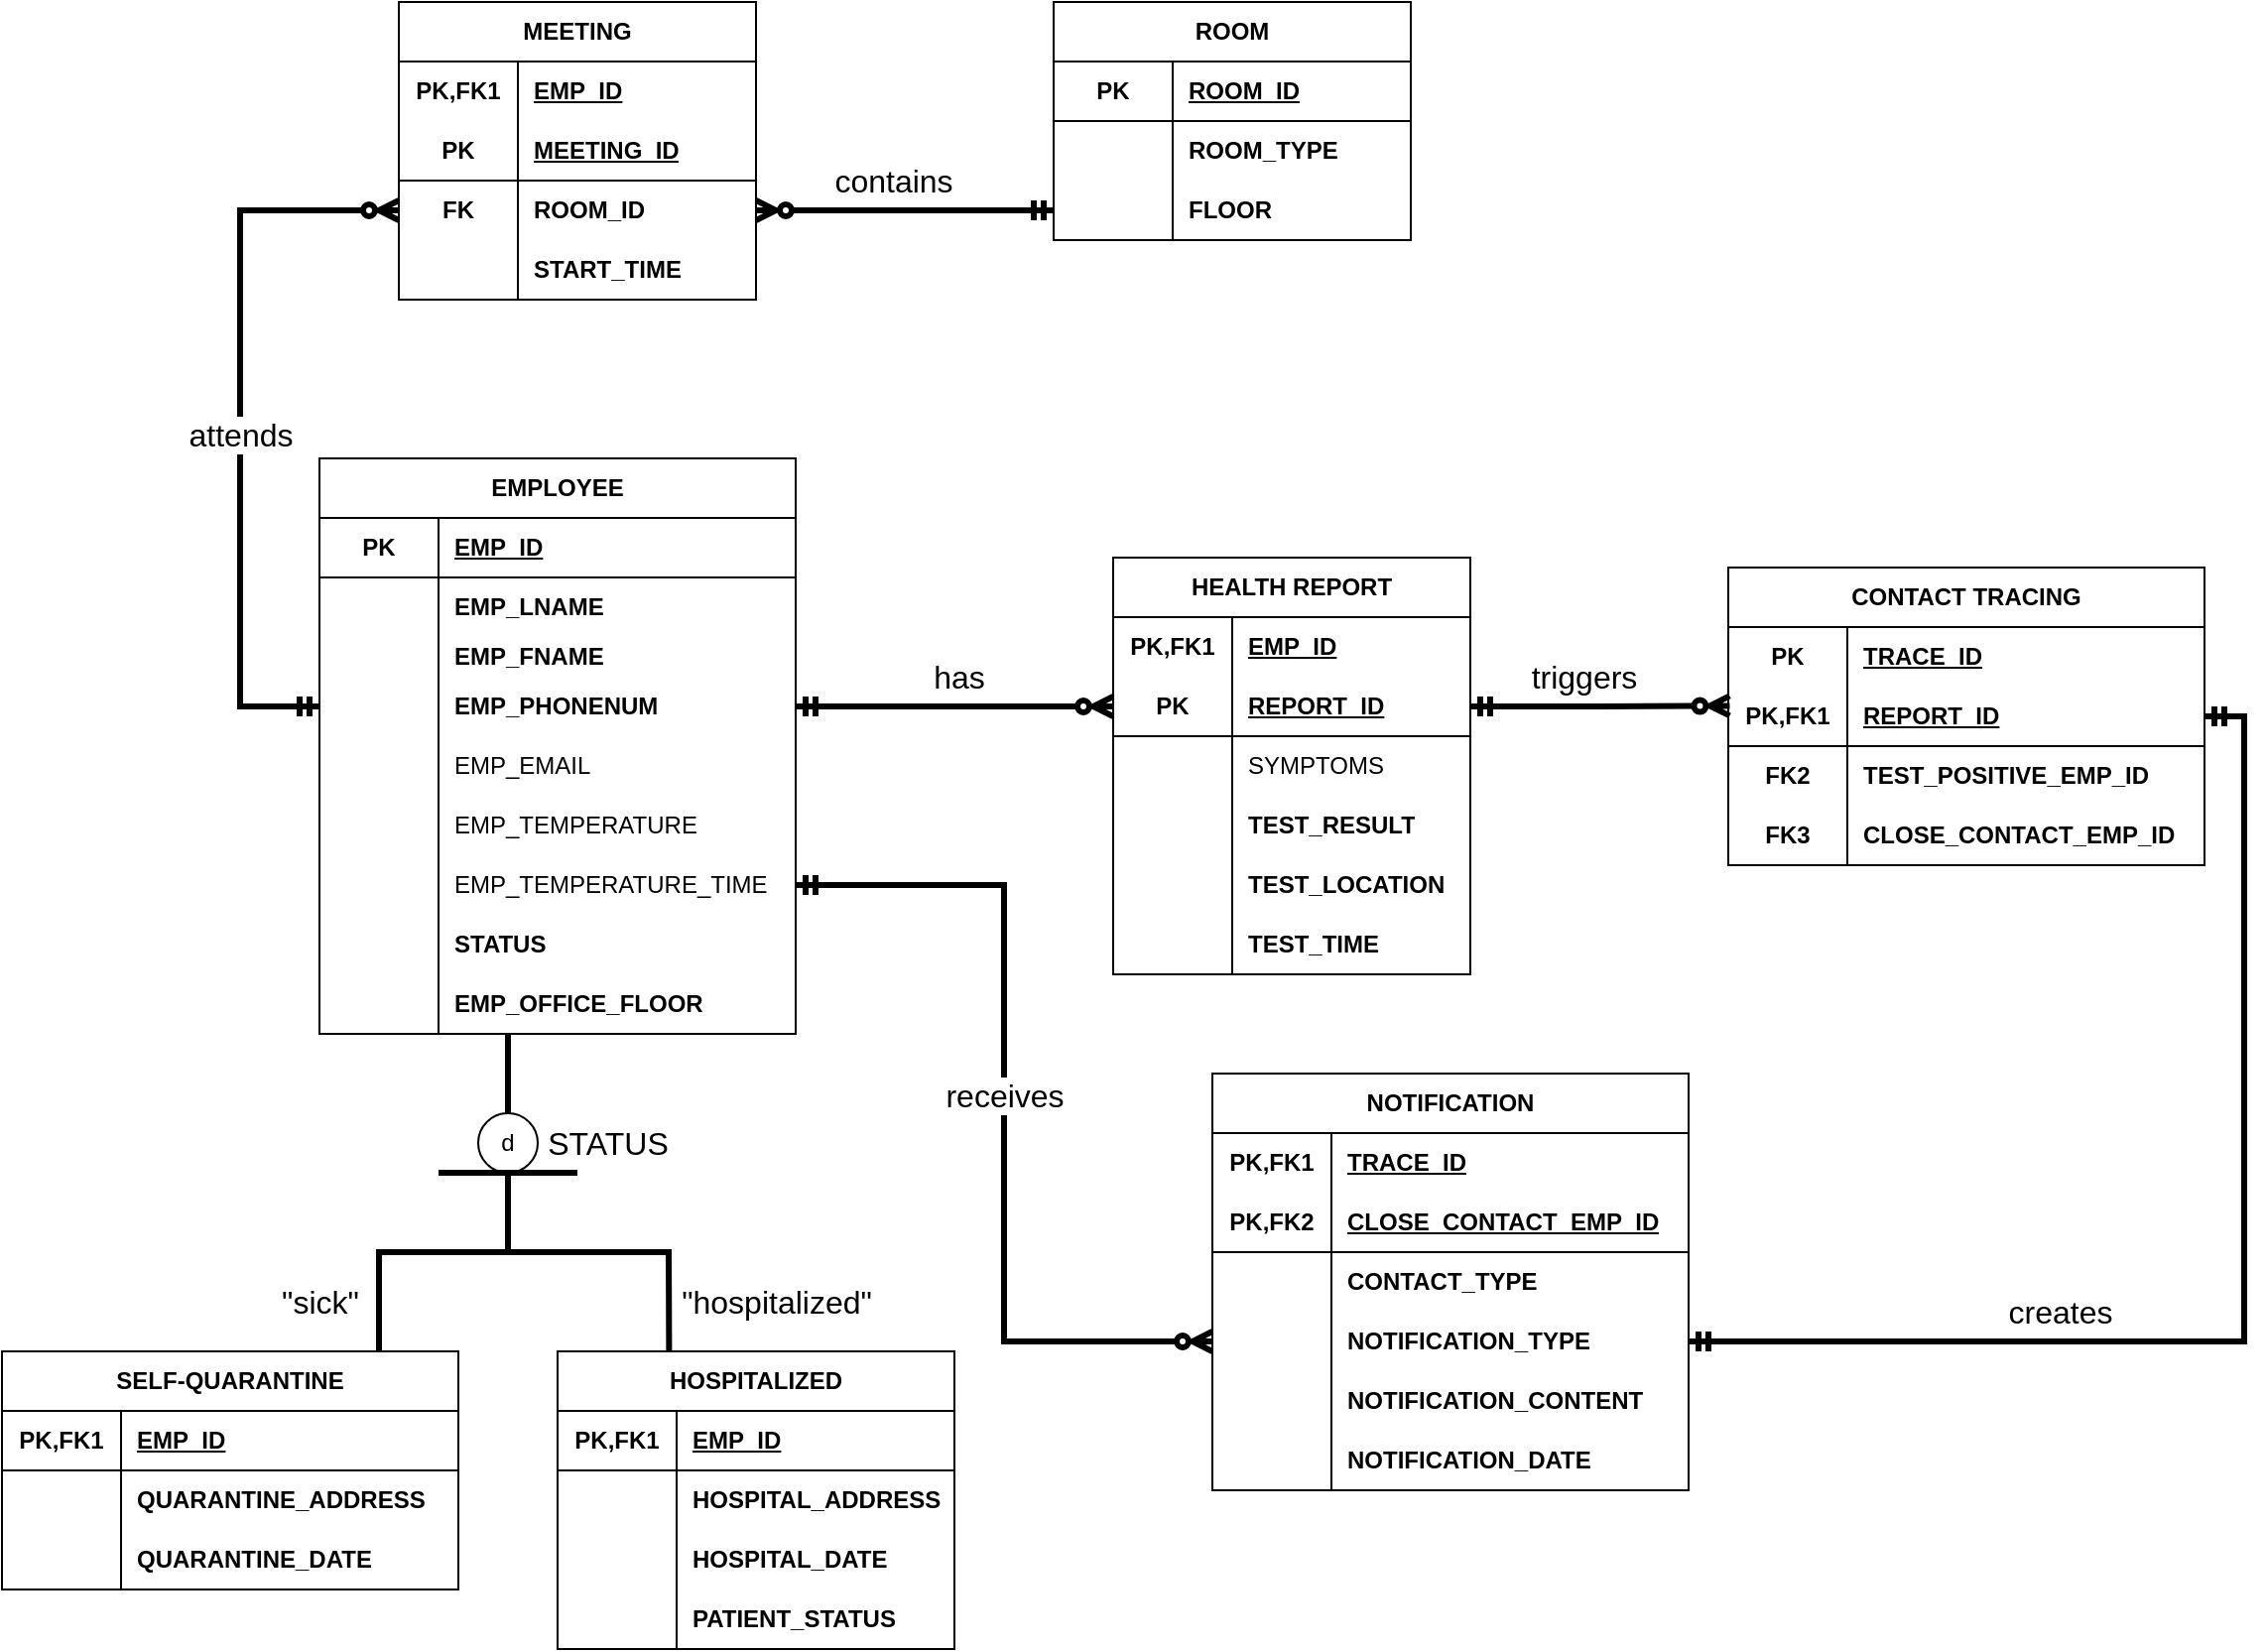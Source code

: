 <mxfile version="21.7.5" type="github">
  <diagram id="R2lEEEUBdFMjLlhIrx00" name="Page-1">
    <mxGraphModel dx="3100" dy="1875" grid="1" gridSize="10" guides="1" tooltips="1" connect="1" arrows="0" fold="1" page="1" pageScale="1" pageWidth="850" pageHeight="1100" math="0" shadow="0" extFonts="Permanent Marker^https://fonts.googleapis.com/css?family=Permanent+Marker">
      <root>
        <mxCell id="0" />
        <mxCell id="1" parent="0" />
        <mxCell id="162fJSrVhbBmxbo9uIu9-1" value="EMPLOYEE" style="shape=table;startSize=30;container=1;collapsible=1;childLayout=tableLayout;fixedRows=1;rowLines=0;fontStyle=1;align=center;resizeLast=1;html=1;whiteSpace=wrap;" parent="1" vertex="1">
          <mxGeometry x="-810" y="180" width="240" height="290" as="geometry" />
        </mxCell>
        <mxCell id="162fJSrVhbBmxbo9uIu9-5" value="" style="shape=tableRow;horizontal=0;startSize=0;swimlaneHead=0;swimlaneBody=0;fillColor=none;collapsible=0;dropTarget=0;points=[[0,0.5],[1,0.5]];portConstraint=eastwest;top=0;left=0;right=0;bottom=1;html=1;" parent="162fJSrVhbBmxbo9uIu9-1" vertex="1">
          <mxGeometry y="30" width="240" height="30" as="geometry" />
        </mxCell>
        <mxCell id="162fJSrVhbBmxbo9uIu9-6" value="PK" style="shape=partialRectangle;connectable=0;fillColor=none;top=0;left=0;bottom=0;right=0;fontStyle=1;overflow=hidden;html=1;whiteSpace=wrap;" parent="162fJSrVhbBmxbo9uIu9-5" vertex="1">
          <mxGeometry width="60" height="30" as="geometry">
            <mxRectangle width="60" height="30" as="alternateBounds" />
          </mxGeometry>
        </mxCell>
        <mxCell id="162fJSrVhbBmxbo9uIu9-7" value="EMP_ID" style="shape=partialRectangle;connectable=0;fillColor=none;top=0;left=0;bottom=0;right=0;align=left;spacingLeft=6;fontStyle=5;overflow=hidden;html=1;whiteSpace=wrap;" parent="162fJSrVhbBmxbo9uIu9-5" vertex="1">
          <mxGeometry x="60" width="180" height="30" as="geometry">
            <mxRectangle width="180" height="30" as="alternateBounds" />
          </mxGeometry>
        </mxCell>
        <mxCell id="162fJSrVhbBmxbo9uIu9-8" value="" style="shape=tableRow;horizontal=0;startSize=0;swimlaneHead=0;swimlaneBody=0;fillColor=none;collapsible=0;dropTarget=0;points=[[0,0.5],[1,0.5]];portConstraint=eastwest;top=0;left=0;right=0;bottom=0;html=1;" parent="162fJSrVhbBmxbo9uIu9-1" vertex="1">
          <mxGeometry y="60" width="240" height="30" as="geometry" />
        </mxCell>
        <mxCell id="162fJSrVhbBmxbo9uIu9-9" value="" style="shape=partialRectangle;connectable=0;fillColor=none;top=0;left=0;bottom=0;right=0;editable=1;overflow=hidden;html=1;whiteSpace=wrap;" parent="162fJSrVhbBmxbo9uIu9-8" vertex="1">
          <mxGeometry width="60" height="30" as="geometry">
            <mxRectangle width="60" height="30" as="alternateBounds" />
          </mxGeometry>
        </mxCell>
        <mxCell id="162fJSrVhbBmxbo9uIu9-10" value="EMP_LNAME" style="shape=partialRectangle;connectable=0;fillColor=none;top=0;left=0;bottom=0;right=0;align=left;spacingLeft=6;overflow=hidden;html=1;whiteSpace=wrap;fontStyle=1" parent="162fJSrVhbBmxbo9uIu9-8" vertex="1">
          <mxGeometry x="60" width="180" height="30" as="geometry">
            <mxRectangle width="180" height="30" as="alternateBounds" />
          </mxGeometry>
        </mxCell>
        <mxCell id="162fJSrVhbBmxbo9uIu9-11" value="" style="shape=tableRow;horizontal=0;startSize=0;swimlaneHead=0;swimlaneBody=0;fillColor=none;collapsible=0;dropTarget=0;points=[[0,0.5],[1,0.5]];portConstraint=eastwest;top=0;left=0;right=0;bottom=0;html=1;" parent="162fJSrVhbBmxbo9uIu9-1" vertex="1">
          <mxGeometry y="90" width="240" height="20" as="geometry" />
        </mxCell>
        <mxCell id="162fJSrVhbBmxbo9uIu9-12" value="" style="shape=partialRectangle;connectable=0;fillColor=none;top=0;left=0;bottom=0;right=0;editable=1;overflow=hidden;html=1;whiteSpace=wrap;" parent="162fJSrVhbBmxbo9uIu9-11" vertex="1">
          <mxGeometry width="60" height="20" as="geometry">
            <mxRectangle width="60" height="20" as="alternateBounds" />
          </mxGeometry>
        </mxCell>
        <mxCell id="162fJSrVhbBmxbo9uIu9-13" value="EMP_FNAME" style="shape=partialRectangle;connectable=0;fillColor=none;top=0;left=0;bottom=0;right=0;align=left;spacingLeft=6;overflow=hidden;html=1;whiteSpace=wrap;fontStyle=1" parent="162fJSrVhbBmxbo9uIu9-11" vertex="1">
          <mxGeometry x="60" width="180" height="20" as="geometry">
            <mxRectangle width="180" height="20" as="alternateBounds" />
          </mxGeometry>
        </mxCell>
        <mxCell id="162fJSrVhbBmxbo9uIu9-20" style="shape=tableRow;horizontal=0;startSize=0;swimlaneHead=0;swimlaneBody=0;fillColor=none;collapsible=0;dropTarget=0;points=[[0,0.5],[1,0.5]];portConstraint=eastwest;top=0;left=0;right=0;bottom=0;html=1;" parent="162fJSrVhbBmxbo9uIu9-1" vertex="1">
          <mxGeometry y="110" width="240" height="30" as="geometry" />
        </mxCell>
        <mxCell id="162fJSrVhbBmxbo9uIu9-21" style="shape=partialRectangle;connectable=0;fillColor=none;top=0;left=0;bottom=0;right=0;editable=1;overflow=hidden;html=1;whiteSpace=wrap;" parent="162fJSrVhbBmxbo9uIu9-20" vertex="1">
          <mxGeometry width="60" height="30" as="geometry">
            <mxRectangle width="60" height="30" as="alternateBounds" />
          </mxGeometry>
        </mxCell>
        <mxCell id="162fJSrVhbBmxbo9uIu9-22" value="EMP_PHONENUM" style="shape=partialRectangle;connectable=0;fillColor=none;top=0;left=0;bottom=0;right=0;align=left;spacingLeft=6;overflow=hidden;html=1;whiteSpace=wrap;fontStyle=1" parent="162fJSrVhbBmxbo9uIu9-20" vertex="1">
          <mxGeometry x="60" width="180" height="30" as="geometry">
            <mxRectangle width="180" height="30" as="alternateBounds" />
          </mxGeometry>
        </mxCell>
        <mxCell id="162fJSrVhbBmxbo9uIu9-17" style="shape=tableRow;horizontal=0;startSize=0;swimlaneHead=0;swimlaneBody=0;fillColor=none;collapsible=0;dropTarget=0;points=[[0,0.5],[1,0.5]];portConstraint=eastwest;top=0;left=0;right=0;bottom=0;html=1;" parent="162fJSrVhbBmxbo9uIu9-1" vertex="1">
          <mxGeometry y="140" width="240" height="30" as="geometry" />
        </mxCell>
        <mxCell id="162fJSrVhbBmxbo9uIu9-18" style="shape=partialRectangle;connectable=0;fillColor=none;top=0;left=0;bottom=0;right=0;editable=1;overflow=hidden;html=1;whiteSpace=wrap;" parent="162fJSrVhbBmxbo9uIu9-17" vertex="1">
          <mxGeometry width="60" height="30" as="geometry">
            <mxRectangle width="60" height="30" as="alternateBounds" />
          </mxGeometry>
        </mxCell>
        <mxCell id="162fJSrVhbBmxbo9uIu9-19" value="EMP_EMAIL" style="shape=partialRectangle;connectable=0;fillColor=none;top=0;left=0;bottom=0;right=0;align=left;spacingLeft=6;overflow=hidden;html=1;whiteSpace=wrap;" parent="162fJSrVhbBmxbo9uIu9-17" vertex="1">
          <mxGeometry x="60" width="180" height="30" as="geometry">
            <mxRectangle width="180" height="30" as="alternateBounds" />
          </mxGeometry>
        </mxCell>
        <mxCell id="162fJSrVhbBmxbo9uIu9-14" style="shape=tableRow;horizontal=0;startSize=0;swimlaneHead=0;swimlaneBody=0;fillColor=none;collapsible=0;dropTarget=0;points=[[0,0.5],[1,0.5]];portConstraint=eastwest;top=0;left=0;right=0;bottom=0;html=1;" parent="162fJSrVhbBmxbo9uIu9-1" vertex="1">
          <mxGeometry y="170" width="240" height="30" as="geometry" />
        </mxCell>
        <mxCell id="162fJSrVhbBmxbo9uIu9-15" style="shape=partialRectangle;connectable=0;fillColor=none;top=0;left=0;bottom=0;right=0;editable=1;overflow=hidden;html=1;whiteSpace=wrap;" parent="162fJSrVhbBmxbo9uIu9-14" vertex="1">
          <mxGeometry width="60" height="30" as="geometry">
            <mxRectangle width="60" height="30" as="alternateBounds" />
          </mxGeometry>
        </mxCell>
        <mxCell id="162fJSrVhbBmxbo9uIu9-16" value="EMP_TEMPERATURE" style="shape=partialRectangle;connectable=0;fillColor=none;top=0;left=0;bottom=0;right=0;align=left;spacingLeft=6;overflow=hidden;html=1;whiteSpace=wrap;" parent="162fJSrVhbBmxbo9uIu9-14" vertex="1">
          <mxGeometry x="60" width="180" height="30" as="geometry">
            <mxRectangle width="180" height="30" as="alternateBounds" />
          </mxGeometry>
        </mxCell>
        <mxCell id="162fJSrVhbBmxbo9uIu9-24" style="shape=tableRow;horizontal=0;startSize=0;swimlaneHead=0;swimlaneBody=0;fillColor=none;collapsible=0;dropTarget=0;points=[[0,0.5],[1,0.5]];portConstraint=eastwest;top=0;left=0;right=0;bottom=0;html=1;" parent="162fJSrVhbBmxbo9uIu9-1" vertex="1">
          <mxGeometry y="200" width="240" height="30" as="geometry" />
        </mxCell>
        <mxCell id="162fJSrVhbBmxbo9uIu9-25" style="shape=partialRectangle;connectable=0;fillColor=none;top=0;left=0;bottom=0;right=0;editable=1;overflow=hidden;html=1;whiteSpace=wrap;" parent="162fJSrVhbBmxbo9uIu9-24" vertex="1">
          <mxGeometry width="60" height="30" as="geometry">
            <mxRectangle width="60" height="30" as="alternateBounds" />
          </mxGeometry>
        </mxCell>
        <mxCell id="162fJSrVhbBmxbo9uIu9-26" value="EMP_TEMPERATURE_TIME" style="shape=partialRectangle;connectable=0;fillColor=none;top=0;left=0;bottom=0;right=0;align=left;spacingLeft=6;overflow=hidden;html=1;whiteSpace=wrap;" parent="162fJSrVhbBmxbo9uIu9-24" vertex="1">
          <mxGeometry x="60" width="180" height="30" as="geometry">
            <mxRectangle width="180" height="30" as="alternateBounds" />
          </mxGeometry>
        </mxCell>
        <mxCell id="162fJSrVhbBmxbo9uIu9-126" style="shape=tableRow;horizontal=0;startSize=0;swimlaneHead=0;swimlaneBody=0;fillColor=none;collapsible=0;dropTarget=0;points=[[0,0.5],[1,0.5]];portConstraint=eastwest;top=0;left=0;right=0;bottom=0;html=1;" parent="162fJSrVhbBmxbo9uIu9-1" vertex="1">
          <mxGeometry y="230" width="240" height="30" as="geometry" />
        </mxCell>
        <mxCell id="162fJSrVhbBmxbo9uIu9-127" style="shape=partialRectangle;connectable=0;fillColor=none;top=0;left=0;bottom=0;right=0;editable=1;overflow=hidden;html=1;whiteSpace=wrap;" parent="162fJSrVhbBmxbo9uIu9-126" vertex="1">
          <mxGeometry width="60" height="30" as="geometry">
            <mxRectangle width="60" height="30" as="alternateBounds" />
          </mxGeometry>
        </mxCell>
        <mxCell id="162fJSrVhbBmxbo9uIu9-128" value="&lt;b&gt;STATUS&lt;/b&gt;" style="shape=partialRectangle;connectable=0;fillColor=none;top=0;left=0;bottom=0;right=0;align=left;spacingLeft=6;overflow=hidden;html=1;whiteSpace=wrap;" parent="162fJSrVhbBmxbo9uIu9-126" vertex="1">
          <mxGeometry x="60" width="180" height="30" as="geometry">
            <mxRectangle width="180" height="30" as="alternateBounds" />
          </mxGeometry>
        </mxCell>
        <mxCell id="im2INJz85y0G61YT5ngT-89" style="shape=tableRow;horizontal=0;startSize=0;swimlaneHead=0;swimlaneBody=0;fillColor=none;collapsible=0;dropTarget=0;points=[[0,0.5],[1,0.5]];portConstraint=eastwest;top=0;left=0;right=0;bottom=0;html=1;" vertex="1" parent="162fJSrVhbBmxbo9uIu9-1">
          <mxGeometry y="260" width="240" height="30" as="geometry" />
        </mxCell>
        <mxCell id="im2INJz85y0G61YT5ngT-90" style="shape=partialRectangle;connectable=0;fillColor=none;top=0;left=0;bottom=0;right=0;editable=1;overflow=hidden;html=1;whiteSpace=wrap;" vertex="1" parent="im2INJz85y0G61YT5ngT-89">
          <mxGeometry width="60" height="30" as="geometry">
            <mxRectangle width="60" height="30" as="alternateBounds" />
          </mxGeometry>
        </mxCell>
        <mxCell id="im2INJz85y0G61YT5ngT-91" value="&lt;b&gt;EMP_OFFICE_FLOOR&lt;/b&gt;" style="shape=partialRectangle;connectable=0;fillColor=none;top=0;left=0;bottom=0;right=0;align=left;spacingLeft=6;overflow=hidden;html=1;whiteSpace=wrap;" vertex="1" parent="im2INJz85y0G61YT5ngT-89">
          <mxGeometry x="60" width="180" height="30" as="geometry">
            <mxRectangle width="180" height="30" as="alternateBounds" />
          </mxGeometry>
        </mxCell>
        <mxCell id="162fJSrVhbBmxbo9uIu9-27" value="HEALTH REPORT" style="shape=table;startSize=30;container=1;collapsible=1;childLayout=tableLayout;fixedRows=1;rowLines=0;fontStyle=1;align=center;resizeLast=1;html=1;whiteSpace=wrap;" parent="1" vertex="1">
          <mxGeometry x="-410" y="230" width="180" height="210" as="geometry" />
        </mxCell>
        <mxCell id="162fJSrVhbBmxbo9uIu9-28" value="" style="shape=tableRow;horizontal=0;startSize=0;swimlaneHead=0;swimlaneBody=0;fillColor=none;collapsible=0;dropTarget=0;points=[[0,0.5],[1,0.5]];portConstraint=eastwest;top=0;left=0;right=0;bottom=0;html=1;" parent="162fJSrVhbBmxbo9uIu9-27" vertex="1">
          <mxGeometry y="30" width="180" height="30" as="geometry" />
        </mxCell>
        <mxCell id="162fJSrVhbBmxbo9uIu9-29" value="PK,FK1" style="shape=partialRectangle;connectable=0;fillColor=none;top=0;left=0;bottom=0;right=0;fontStyle=1;overflow=hidden;html=1;whiteSpace=wrap;" parent="162fJSrVhbBmxbo9uIu9-28" vertex="1">
          <mxGeometry width="60" height="30" as="geometry">
            <mxRectangle width="60" height="30" as="alternateBounds" />
          </mxGeometry>
        </mxCell>
        <mxCell id="162fJSrVhbBmxbo9uIu9-30" value="EMP_ID" style="shape=partialRectangle;connectable=0;fillColor=none;top=0;left=0;bottom=0;right=0;align=left;spacingLeft=6;fontStyle=5;overflow=hidden;html=1;whiteSpace=wrap;" parent="162fJSrVhbBmxbo9uIu9-28" vertex="1">
          <mxGeometry x="60" width="120" height="30" as="geometry">
            <mxRectangle width="120" height="30" as="alternateBounds" />
          </mxGeometry>
        </mxCell>
        <mxCell id="162fJSrVhbBmxbo9uIu9-31" value="" style="shape=tableRow;horizontal=0;startSize=0;swimlaneHead=0;swimlaneBody=0;fillColor=none;collapsible=0;dropTarget=0;points=[[0,0.5],[1,0.5]];portConstraint=eastwest;top=0;left=0;right=0;bottom=1;html=1;" parent="162fJSrVhbBmxbo9uIu9-27" vertex="1">
          <mxGeometry y="60" width="180" height="30" as="geometry" />
        </mxCell>
        <mxCell id="162fJSrVhbBmxbo9uIu9-32" value="PK" style="shape=partialRectangle;connectable=0;fillColor=none;top=0;left=0;bottom=0;right=0;fontStyle=1;overflow=hidden;html=1;whiteSpace=wrap;" parent="162fJSrVhbBmxbo9uIu9-31" vertex="1">
          <mxGeometry width="60" height="30" as="geometry">
            <mxRectangle width="60" height="30" as="alternateBounds" />
          </mxGeometry>
        </mxCell>
        <mxCell id="162fJSrVhbBmxbo9uIu9-33" value="REPORT_ID" style="shape=partialRectangle;connectable=0;fillColor=none;top=0;left=0;bottom=0;right=0;align=left;spacingLeft=6;fontStyle=5;overflow=hidden;html=1;whiteSpace=wrap;" parent="162fJSrVhbBmxbo9uIu9-31" vertex="1">
          <mxGeometry x="60" width="120" height="30" as="geometry">
            <mxRectangle width="120" height="30" as="alternateBounds" />
          </mxGeometry>
        </mxCell>
        <mxCell id="162fJSrVhbBmxbo9uIu9-34" value="" style="shape=tableRow;horizontal=0;startSize=0;swimlaneHead=0;swimlaneBody=0;fillColor=none;collapsible=0;dropTarget=0;points=[[0,0.5],[1,0.5]];portConstraint=eastwest;top=0;left=0;right=0;bottom=0;html=1;" parent="162fJSrVhbBmxbo9uIu9-27" vertex="1">
          <mxGeometry y="90" width="180" height="30" as="geometry" />
        </mxCell>
        <mxCell id="162fJSrVhbBmxbo9uIu9-35" value="" style="shape=partialRectangle;connectable=0;fillColor=none;top=0;left=0;bottom=0;right=0;editable=1;overflow=hidden;html=1;whiteSpace=wrap;" parent="162fJSrVhbBmxbo9uIu9-34" vertex="1">
          <mxGeometry width="60" height="30" as="geometry">
            <mxRectangle width="60" height="30" as="alternateBounds" />
          </mxGeometry>
        </mxCell>
        <mxCell id="162fJSrVhbBmxbo9uIu9-36" value="SYMPTOMS" style="shape=partialRectangle;connectable=0;fillColor=none;top=0;left=0;bottom=0;right=0;align=left;spacingLeft=6;overflow=hidden;html=1;whiteSpace=wrap;" parent="162fJSrVhbBmxbo9uIu9-34" vertex="1">
          <mxGeometry x="60" width="120" height="30" as="geometry">
            <mxRectangle width="120" height="30" as="alternateBounds" />
          </mxGeometry>
        </mxCell>
        <mxCell id="162fJSrVhbBmxbo9uIu9-37" value="" style="shape=tableRow;horizontal=0;startSize=0;swimlaneHead=0;swimlaneBody=0;fillColor=none;collapsible=0;dropTarget=0;points=[[0,0.5],[1,0.5]];portConstraint=eastwest;top=0;left=0;right=0;bottom=0;html=1;" parent="162fJSrVhbBmxbo9uIu9-27" vertex="1">
          <mxGeometry y="120" width="180" height="30" as="geometry" />
        </mxCell>
        <mxCell id="162fJSrVhbBmxbo9uIu9-38" value="" style="shape=partialRectangle;connectable=0;fillColor=none;top=0;left=0;bottom=0;right=0;editable=1;overflow=hidden;html=1;whiteSpace=wrap;" parent="162fJSrVhbBmxbo9uIu9-37" vertex="1">
          <mxGeometry width="60" height="30" as="geometry">
            <mxRectangle width="60" height="30" as="alternateBounds" />
          </mxGeometry>
        </mxCell>
        <mxCell id="162fJSrVhbBmxbo9uIu9-39" value="&lt;b&gt;TEST_RESULT&lt;/b&gt;" style="shape=partialRectangle;connectable=0;fillColor=none;top=0;left=0;bottom=0;right=0;align=left;spacingLeft=6;overflow=hidden;html=1;whiteSpace=wrap;" parent="162fJSrVhbBmxbo9uIu9-37" vertex="1">
          <mxGeometry x="60" width="120" height="30" as="geometry">
            <mxRectangle width="120" height="30" as="alternateBounds" />
          </mxGeometry>
        </mxCell>
        <mxCell id="162fJSrVhbBmxbo9uIu9-82" style="shape=tableRow;horizontal=0;startSize=0;swimlaneHead=0;swimlaneBody=0;fillColor=none;collapsible=0;dropTarget=0;points=[[0,0.5],[1,0.5]];portConstraint=eastwest;top=0;left=0;right=0;bottom=0;html=1;" parent="162fJSrVhbBmxbo9uIu9-27" vertex="1">
          <mxGeometry y="150" width="180" height="30" as="geometry" />
        </mxCell>
        <mxCell id="162fJSrVhbBmxbo9uIu9-83" style="shape=partialRectangle;connectable=0;fillColor=none;top=0;left=0;bottom=0;right=0;editable=1;overflow=hidden;html=1;whiteSpace=wrap;" parent="162fJSrVhbBmxbo9uIu9-82" vertex="1">
          <mxGeometry width="60" height="30" as="geometry">
            <mxRectangle width="60" height="30" as="alternateBounds" />
          </mxGeometry>
        </mxCell>
        <mxCell id="162fJSrVhbBmxbo9uIu9-84" value="TEST_LOCATION" style="shape=partialRectangle;connectable=0;fillColor=none;top=0;left=0;bottom=0;right=0;align=left;spacingLeft=6;overflow=hidden;html=1;whiteSpace=wrap;fontStyle=1" parent="162fJSrVhbBmxbo9uIu9-82" vertex="1">
          <mxGeometry x="60" width="120" height="30" as="geometry">
            <mxRectangle width="120" height="30" as="alternateBounds" />
          </mxGeometry>
        </mxCell>
        <mxCell id="im2INJz85y0G61YT5ngT-39" style="shape=tableRow;horizontal=0;startSize=0;swimlaneHead=0;swimlaneBody=0;fillColor=none;collapsible=0;dropTarget=0;points=[[0,0.5],[1,0.5]];portConstraint=eastwest;top=0;left=0;right=0;bottom=0;html=1;" vertex="1" parent="162fJSrVhbBmxbo9uIu9-27">
          <mxGeometry y="180" width="180" height="30" as="geometry" />
        </mxCell>
        <mxCell id="im2INJz85y0G61YT5ngT-40" style="shape=partialRectangle;connectable=0;fillColor=none;top=0;left=0;bottom=0;right=0;editable=1;overflow=hidden;html=1;whiteSpace=wrap;" vertex="1" parent="im2INJz85y0G61YT5ngT-39">
          <mxGeometry width="60" height="30" as="geometry">
            <mxRectangle width="60" height="30" as="alternateBounds" />
          </mxGeometry>
        </mxCell>
        <mxCell id="im2INJz85y0G61YT5ngT-41" value="TEST_TIME" style="shape=partialRectangle;connectable=0;fillColor=none;top=0;left=0;bottom=0;right=0;align=left;spacingLeft=6;overflow=hidden;html=1;whiteSpace=wrap;fontStyle=1" vertex="1" parent="im2INJz85y0G61YT5ngT-39">
          <mxGeometry x="60" width="120" height="30" as="geometry">
            <mxRectangle width="120" height="30" as="alternateBounds" />
          </mxGeometry>
        </mxCell>
        <mxCell id="162fJSrVhbBmxbo9uIu9-40" style="edgeStyle=orthogonalEdgeStyle;rounded=0;orthogonalLoop=1;jettySize=auto;html=1;exitX=1;exitY=0.5;exitDx=0;exitDy=0;strokeWidth=3;startArrow=ERmandOne;startFill=0;endArrow=ERzeroToMany;endFill=0;fontSize=15;" parent="1" source="162fJSrVhbBmxbo9uIu9-20" target="162fJSrVhbBmxbo9uIu9-31" edge="1">
          <mxGeometry relative="1" as="geometry" />
        </mxCell>
        <mxCell id="162fJSrVhbBmxbo9uIu9-41" value="has" style="edgeLabel;html=1;align=center;verticalAlign=middle;resizable=0;points=[];fontSize=16;" parent="162fJSrVhbBmxbo9uIu9-40" vertex="1" connectable="0">
          <mxGeometry x="0.018" y="-1" relative="1" as="geometry">
            <mxPoint y="-16" as="offset" />
          </mxGeometry>
        </mxCell>
        <mxCell id="162fJSrVhbBmxbo9uIu9-49" value="ROOM" style="shape=table;startSize=30;container=1;collapsible=1;childLayout=tableLayout;fixedRows=1;rowLines=0;fontStyle=1;align=center;resizeLast=1;html=1;whiteSpace=wrap;" parent="1" vertex="1">
          <mxGeometry x="-440" y="-50" width="180" height="120" as="geometry" />
        </mxCell>
        <mxCell id="162fJSrVhbBmxbo9uIu9-53" value="" style="shape=tableRow;horizontal=0;startSize=0;swimlaneHead=0;swimlaneBody=0;fillColor=none;collapsible=0;dropTarget=0;points=[[0,0.5],[1,0.5]];portConstraint=eastwest;top=0;left=0;right=0;bottom=1;html=1;" parent="162fJSrVhbBmxbo9uIu9-49" vertex="1">
          <mxGeometry y="30" width="180" height="30" as="geometry" />
        </mxCell>
        <mxCell id="162fJSrVhbBmxbo9uIu9-54" value="PK" style="shape=partialRectangle;connectable=0;fillColor=none;top=0;left=0;bottom=0;right=0;fontStyle=1;overflow=hidden;html=1;whiteSpace=wrap;" parent="162fJSrVhbBmxbo9uIu9-53" vertex="1">
          <mxGeometry width="60" height="30" as="geometry">
            <mxRectangle width="60" height="30" as="alternateBounds" />
          </mxGeometry>
        </mxCell>
        <mxCell id="162fJSrVhbBmxbo9uIu9-55" value="ROOM_ID" style="shape=partialRectangle;connectable=0;fillColor=none;top=0;left=0;bottom=0;right=0;align=left;spacingLeft=6;fontStyle=5;overflow=hidden;html=1;whiteSpace=wrap;" parent="162fJSrVhbBmxbo9uIu9-53" vertex="1">
          <mxGeometry x="60" width="120" height="30" as="geometry">
            <mxRectangle width="120" height="30" as="alternateBounds" />
          </mxGeometry>
        </mxCell>
        <mxCell id="162fJSrVhbBmxbo9uIu9-56" value="" style="shape=tableRow;horizontal=0;startSize=0;swimlaneHead=0;swimlaneBody=0;fillColor=none;collapsible=0;dropTarget=0;points=[[0,0.5],[1,0.5]];portConstraint=eastwest;top=0;left=0;right=0;bottom=0;html=1;" parent="162fJSrVhbBmxbo9uIu9-49" vertex="1">
          <mxGeometry y="60" width="180" height="30" as="geometry" />
        </mxCell>
        <mxCell id="162fJSrVhbBmxbo9uIu9-57" value="" style="shape=partialRectangle;connectable=0;fillColor=none;top=0;left=0;bottom=0;right=0;editable=1;overflow=hidden;html=1;whiteSpace=wrap;" parent="162fJSrVhbBmxbo9uIu9-56" vertex="1">
          <mxGeometry width="60" height="30" as="geometry">
            <mxRectangle width="60" height="30" as="alternateBounds" />
          </mxGeometry>
        </mxCell>
        <mxCell id="162fJSrVhbBmxbo9uIu9-58" value="&lt;b&gt;ROOM_TYPE&lt;/b&gt;" style="shape=partialRectangle;connectable=0;fillColor=none;top=0;left=0;bottom=0;right=0;align=left;spacingLeft=6;overflow=hidden;html=1;whiteSpace=wrap;" parent="162fJSrVhbBmxbo9uIu9-56" vertex="1">
          <mxGeometry x="60" width="120" height="30" as="geometry">
            <mxRectangle width="120" height="30" as="alternateBounds" />
          </mxGeometry>
        </mxCell>
        <mxCell id="162fJSrVhbBmxbo9uIu9-59" value="" style="shape=tableRow;horizontal=0;startSize=0;swimlaneHead=0;swimlaneBody=0;fillColor=none;collapsible=0;dropTarget=0;points=[[0,0.5],[1,0.5]];portConstraint=eastwest;top=0;left=0;right=0;bottom=0;html=1;fontStyle=0" parent="162fJSrVhbBmxbo9uIu9-49" vertex="1">
          <mxGeometry y="90" width="180" height="30" as="geometry" />
        </mxCell>
        <mxCell id="162fJSrVhbBmxbo9uIu9-60" value="" style="shape=partialRectangle;connectable=0;fillColor=none;top=0;left=0;bottom=0;right=0;editable=1;overflow=hidden;html=1;whiteSpace=wrap;" parent="162fJSrVhbBmxbo9uIu9-59" vertex="1">
          <mxGeometry width="60" height="30" as="geometry">
            <mxRectangle width="60" height="30" as="alternateBounds" />
          </mxGeometry>
        </mxCell>
        <mxCell id="162fJSrVhbBmxbo9uIu9-61" value="&lt;b&gt;FLOOR&lt;br&gt;&lt;/b&gt;" style="shape=partialRectangle;connectable=0;fillColor=none;top=0;left=0;bottom=0;right=0;align=left;spacingLeft=6;overflow=hidden;html=1;whiteSpace=wrap;" parent="162fJSrVhbBmxbo9uIu9-59" vertex="1">
          <mxGeometry x="60" width="120" height="30" as="geometry">
            <mxRectangle width="120" height="30" as="alternateBounds" />
          </mxGeometry>
        </mxCell>
        <mxCell id="162fJSrVhbBmxbo9uIu9-85" value="MEETING" style="shape=table;startSize=30;container=1;collapsible=1;childLayout=tableLayout;fixedRows=1;rowLines=0;fontStyle=1;align=center;resizeLast=1;html=1;whiteSpace=wrap;" parent="1" vertex="1">
          <mxGeometry x="-770" y="-50" width="180" height="150" as="geometry" />
        </mxCell>
        <mxCell id="162fJSrVhbBmxbo9uIu9-86" value="" style="shape=tableRow;horizontal=0;startSize=0;swimlaneHead=0;swimlaneBody=0;fillColor=none;collapsible=0;dropTarget=0;points=[[0,0.5],[1,0.5]];portConstraint=eastwest;top=0;left=0;right=0;bottom=0;html=1;" parent="162fJSrVhbBmxbo9uIu9-85" vertex="1">
          <mxGeometry y="30" width="180" height="30" as="geometry" />
        </mxCell>
        <mxCell id="162fJSrVhbBmxbo9uIu9-87" value="PK,FK1" style="shape=partialRectangle;connectable=0;fillColor=none;top=0;left=0;bottom=0;right=0;fontStyle=1;overflow=hidden;html=1;whiteSpace=wrap;" parent="162fJSrVhbBmxbo9uIu9-86" vertex="1">
          <mxGeometry width="60" height="30" as="geometry">
            <mxRectangle width="60" height="30" as="alternateBounds" />
          </mxGeometry>
        </mxCell>
        <mxCell id="162fJSrVhbBmxbo9uIu9-88" value="EMP_ID" style="shape=partialRectangle;connectable=0;fillColor=none;top=0;left=0;bottom=0;right=0;align=left;spacingLeft=6;fontStyle=5;overflow=hidden;html=1;whiteSpace=wrap;" parent="162fJSrVhbBmxbo9uIu9-86" vertex="1">
          <mxGeometry x="60" width="120" height="30" as="geometry">
            <mxRectangle width="120" height="30" as="alternateBounds" />
          </mxGeometry>
        </mxCell>
        <mxCell id="162fJSrVhbBmxbo9uIu9-89" value="" style="shape=tableRow;horizontal=0;startSize=0;swimlaneHead=0;swimlaneBody=0;fillColor=none;collapsible=0;dropTarget=0;points=[[0,0.5],[1,0.5]];portConstraint=eastwest;top=0;left=0;right=0;bottom=1;html=1;" parent="162fJSrVhbBmxbo9uIu9-85" vertex="1">
          <mxGeometry y="60" width="180" height="30" as="geometry" />
        </mxCell>
        <mxCell id="162fJSrVhbBmxbo9uIu9-90" value="PK" style="shape=partialRectangle;connectable=0;fillColor=none;top=0;left=0;bottom=0;right=0;fontStyle=1;overflow=hidden;html=1;whiteSpace=wrap;" parent="162fJSrVhbBmxbo9uIu9-89" vertex="1">
          <mxGeometry width="60" height="30" as="geometry">
            <mxRectangle width="60" height="30" as="alternateBounds" />
          </mxGeometry>
        </mxCell>
        <mxCell id="162fJSrVhbBmxbo9uIu9-91" value="MEETING_ID" style="shape=partialRectangle;connectable=0;fillColor=none;top=0;left=0;bottom=0;right=0;align=left;spacingLeft=6;fontStyle=5;overflow=hidden;html=1;whiteSpace=wrap;" parent="162fJSrVhbBmxbo9uIu9-89" vertex="1">
          <mxGeometry x="60" width="120" height="30" as="geometry">
            <mxRectangle width="120" height="30" as="alternateBounds" />
          </mxGeometry>
        </mxCell>
        <mxCell id="162fJSrVhbBmxbo9uIu9-92" value="" style="shape=tableRow;horizontal=0;startSize=0;swimlaneHead=0;swimlaneBody=0;fillColor=none;collapsible=0;dropTarget=0;points=[[0,0.5],[1,0.5]];portConstraint=eastwest;top=0;left=0;right=0;bottom=0;html=1;" parent="162fJSrVhbBmxbo9uIu9-85" vertex="1">
          <mxGeometry y="90" width="180" height="30" as="geometry" />
        </mxCell>
        <mxCell id="162fJSrVhbBmxbo9uIu9-93" value="FK" style="shape=partialRectangle;connectable=0;fillColor=none;top=0;left=0;bottom=0;right=0;editable=1;overflow=hidden;html=1;whiteSpace=wrap;fontStyle=1" parent="162fJSrVhbBmxbo9uIu9-92" vertex="1">
          <mxGeometry width="60" height="30" as="geometry">
            <mxRectangle width="60" height="30" as="alternateBounds" />
          </mxGeometry>
        </mxCell>
        <mxCell id="162fJSrVhbBmxbo9uIu9-94" value="&lt;b&gt;ROOM_ID&lt;/b&gt;" style="shape=partialRectangle;connectable=0;fillColor=none;top=0;left=0;bottom=0;right=0;align=left;spacingLeft=6;overflow=hidden;html=1;whiteSpace=wrap;" parent="162fJSrVhbBmxbo9uIu9-92" vertex="1">
          <mxGeometry x="60" width="120" height="30" as="geometry">
            <mxRectangle width="120" height="30" as="alternateBounds" />
          </mxGeometry>
        </mxCell>
        <mxCell id="162fJSrVhbBmxbo9uIu9-95" value="" style="shape=tableRow;horizontal=0;startSize=0;swimlaneHead=0;swimlaneBody=0;fillColor=none;collapsible=0;dropTarget=0;points=[[0,0.5],[1,0.5]];portConstraint=eastwest;top=0;left=0;right=0;bottom=0;html=1;fontStyle=1" parent="162fJSrVhbBmxbo9uIu9-85" vertex="1">
          <mxGeometry y="120" width="180" height="30" as="geometry" />
        </mxCell>
        <mxCell id="162fJSrVhbBmxbo9uIu9-96" value="" style="shape=partialRectangle;connectable=0;fillColor=none;top=0;left=0;bottom=0;right=0;editable=1;overflow=hidden;html=1;whiteSpace=wrap;" parent="162fJSrVhbBmxbo9uIu9-95" vertex="1">
          <mxGeometry width="60" height="30" as="geometry">
            <mxRectangle width="60" height="30" as="alternateBounds" />
          </mxGeometry>
        </mxCell>
        <mxCell id="162fJSrVhbBmxbo9uIu9-97" value="&lt;b&gt;START_TIME&lt;/b&gt;" style="shape=partialRectangle;connectable=0;fillColor=none;top=0;left=0;bottom=0;right=0;align=left;spacingLeft=6;overflow=hidden;html=1;whiteSpace=wrap;" parent="162fJSrVhbBmxbo9uIu9-95" vertex="1">
          <mxGeometry x="60" width="120" height="30" as="geometry">
            <mxRectangle width="120" height="30" as="alternateBounds" />
          </mxGeometry>
        </mxCell>
        <mxCell id="162fJSrVhbBmxbo9uIu9-104" style="edgeStyle=orthogonalEdgeStyle;rounded=0;orthogonalLoop=1;jettySize=auto;html=1;exitX=0;exitY=0.5;exitDx=0;exitDy=0;entryX=0;entryY=0.5;entryDx=0;entryDy=0;strokeWidth=3;startArrow=ERmandOne;startFill=0;endArrow=ERzeroToMany;endFill=0;" parent="1" source="162fJSrVhbBmxbo9uIu9-20" target="162fJSrVhbBmxbo9uIu9-92" edge="1">
          <mxGeometry relative="1" as="geometry">
            <Array as="points">
              <mxPoint x="-850" y="305" />
              <mxPoint x="-850" y="55" />
            </Array>
          </mxGeometry>
        </mxCell>
        <mxCell id="162fJSrVhbBmxbo9uIu9-105" value="attends" style="edgeLabel;html=1;align=center;verticalAlign=middle;resizable=0;points=[];fontSize=16;" parent="162fJSrVhbBmxbo9uIu9-104" vertex="1" connectable="0">
          <mxGeometry x="0.046" y="-2" relative="1" as="geometry">
            <mxPoint x="-2" y="16" as="offset" />
          </mxGeometry>
        </mxCell>
        <mxCell id="162fJSrVhbBmxbo9uIu9-106" style="edgeStyle=orthogonalEdgeStyle;rounded=0;orthogonalLoop=1;jettySize=auto;html=1;exitX=1;exitY=0.5;exitDx=0;exitDy=0;entryX=0;entryY=0.5;entryDx=0;entryDy=0;strokeWidth=3;endArrow=ERmandOne;endFill=0;startArrow=ERzeroToMany;startFill=0;" parent="1" source="162fJSrVhbBmxbo9uIu9-92" target="162fJSrVhbBmxbo9uIu9-59" edge="1">
          <mxGeometry relative="1" as="geometry" />
        </mxCell>
        <mxCell id="162fJSrVhbBmxbo9uIu9-110" value="&lt;font style=&quot;font-size: 16px;&quot;&gt;contains&lt;/font&gt;" style="edgeLabel;html=1;align=center;verticalAlign=middle;resizable=0;points=[];" parent="162fJSrVhbBmxbo9uIu9-106" vertex="1" connectable="0">
          <mxGeometry x="-0.085" y="2" relative="1" as="geometry">
            <mxPoint y="-13" as="offset" />
          </mxGeometry>
        </mxCell>
        <mxCell id="162fJSrVhbBmxbo9uIu9-111" value="CONTACT TRACING" style="shape=table;startSize=30;container=1;collapsible=1;childLayout=tableLayout;fixedRows=1;rowLines=0;fontStyle=1;align=center;resizeLast=1;html=1;whiteSpace=wrap;" parent="1" vertex="1">
          <mxGeometry x="-100" y="235" width="240" height="150" as="geometry" />
        </mxCell>
        <mxCell id="im2INJz85y0G61YT5ngT-4" value="" style="shape=tableRow;horizontal=0;startSize=0;swimlaneHead=0;swimlaneBody=0;fillColor=none;collapsible=0;dropTarget=0;points=[[0,0.5],[1,0.5]];portConstraint=eastwest;top=0;left=0;right=0;bottom=0;" vertex="1" parent="162fJSrVhbBmxbo9uIu9-111">
          <mxGeometry y="30" width="240" height="30" as="geometry" />
        </mxCell>
        <mxCell id="im2INJz85y0G61YT5ngT-5" value="&lt;b&gt;PK&lt;/b&gt;" style="shape=partialRectangle;connectable=0;fillColor=none;top=0;left=0;bottom=0;right=0;fontStyle=0;overflow=hidden;whiteSpace=wrap;html=1;" vertex="1" parent="im2INJz85y0G61YT5ngT-4">
          <mxGeometry width="60" height="30" as="geometry">
            <mxRectangle width="60" height="30" as="alternateBounds" />
          </mxGeometry>
        </mxCell>
        <mxCell id="im2INJz85y0G61YT5ngT-6" value="&lt;b&gt;&lt;u&gt;TRACE_ID&lt;/u&gt;&lt;/b&gt;" style="shape=partialRectangle;connectable=0;fillColor=none;top=0;left=0;bottom=0;right=0;align=left;spacingLeft=6;fontStyle=0;overflow=hidden;whiteSpace=wrap;html=1;" vertex="1" parent="im2INJz85y0G61YT5ngT-4">
          <mxGeometry x="60" width="180" height="30" as="geometry">
            <mxRectangle width="180" height="30" as="alternateBounds" />
          </mxGeometry>
        </mxCell>
        <mxCell id="162fJSrVhbBmxbo9uIu9-115" value="" style="shape=tableRow;horizontal=0;startSize=0;swimlaneHead=0;swimlaneBody=0;fillColor=none;collapsible=0;dropTarget=0;points=[[0,0.5],[1,0.5]];portConstraint=eastwest;top=0;left=0;right=0;bottom=1;html=1;" parent="162fJSrVhbBmxbo9uIu9-111" vertex="1">
          <mxGeometry y="60" width="240" height="30" as="geometry" />
        </mxCell>
        <mxCell id="162fJSrVhbBmxbo9uIu9-116" value="PK,FK1" style="shape=partialRectangle;connectable=0;fillColor=none;top=0;left=0;bottom=0;right=0;fontStyle=1;overflow=hidden;html=1;whiteSpace=wrap;" parent="162fJSrVhbBmxbo9uIu9-115" vertex="1">
          <mxGeometry width="60" height="30" as="geometry">
            <mxRectangle width="60" height="30" as="alternateBounds" />
          </mxGeometry>
        </mxCell>
        <mxCell id="162fJSrVhbBmxbo9uIu9-117" value="REPORT_ID" style="shape=partialRectangle;connectable=0;fillColor=none;top=0;left=0;bottom=0;right=0;align=left;spacingLeft=6;fontStyle=5;overflow=hidden;html=1;whiteSpace=wrap;" parent="162fJSrVhbBmxbo9uIu9-115" vertex="1">
          <mxGeometry x="60" width="180" height="30" as="geometry">
            <mxRectangle width="180" height="30" as="alternateBounds" />
          </mxGeometry>
        </mxCell>
        <mxCell id="162fJSrVhbBmxbo9uIu9-118" value="" style="shape=tableRow;horizontal=0;startSize=0;swimlaneHead=0;swimlaneBody=0;fillColor=none;collapsible=0;dropTarget=0;points=[[0,0.5],[1,0.5]];portConstraint=eastwest;top=0;left=0;right=0;bottom=0;html=1;" parent="162fJSrVhbBmxbo9uIu9-111" vertex="1">
          <mxGeometry y="90" width="240" height="30" as="geometry" />
        </mxCell>
        <mxCell id="162fJSrVhbBmxbo9uIu9-119" value="&lt;b&gt;FK2&lt;/b&gt;" style="shape=partialRectangle;connectable=0;fillColor=none;top=0;left=0;bottom=0;right=0;editable=1;overflow=hidden;html=1;whiteSpace=wrap;" parent="162fJSrVhbBmxbo9uIu9-118" vertex="1">
          <mxGeometry width="60" height="30" as="geometry">
            <mxRectangle width="60" height="30" as="alternateBounds" />
          </mxGeometry>
        </mxCell>
        <mxCell id="162fJSrVhbBmxbo9uIu9-120" value="&lt;b&gt;TEST_POSITIVE_EMP_ID&lt;/b&gt;" style="shape=partialRectangle;connectable=0;fillColor=none;top=0;left=0;bottom=0;right=0;align=left;spacingLeft=6;overflow=hidden;html=1;whiteSpace=wrap;" parent="162fJSrVhbBmxbo9uIu9-118" vertex="1">
          <mxGeometry x="60" width="180" height="30" as="geometry">
            <mxRectangle width="180" height="30" as="alternateBounds" />
          </mxGeometry>
        </mxCell>
        <mxCell id="162fJSrVhbBmxbo9uIu9-162" value="" style="shape=tableRow;horizontal=0;startSize=0;swimlaneHead=0;swimlaneBody=0;fillColor=none;collapsible=0;dropTarget=0;points=[[0,0.5],[1,0.5]];portConstraint=eastwest;top=0;left=0;right=0;bottom=0;" parent="162fJSrVhbBmxbo9uIu9-111" vertex="1">
          <mxGeometry y="120" width="240" height="30" as="geometry" />
        </mxCell>
        <mxCell id="162fJSrVhbBmxbo9uIu9-163" value="&lt;b&gt;FK3&lt;/b&gt;" style="shape=partialRectangle;connectable=0;fillColor=none;top=0;left=0;bottom=0;right=0;fontStyle=0;overflow=hidden;whiteSpace=wrap;html=1;" parent="162fJSrVhbBmxbo9uIu9-162" vertex="1">
          <mxGeometry width="60" height="30" as="geometry">
            <mxRectangle width="60" height="30" as="alternateBounds" />
          </mxGeometry>
        </mxCell>
        <mxCell id="162fJSrVhbBmxbo9uIu9-164" value="&lt;b&gt;CLOSE_CONTACT_EMP_ID&lt;/b&gt;" style="shape=partialRectangle;connectable=0;fillColor=none;top=0;left=0;bottom=0;right=0;align=left;spacingLeft=6;fontStyle=0;overflow=hidden;whiteSpace=wrap;html=1;" parent="162fJSrVhbBmxbo9uIu9-162" vertex="1">
          <mxGeometry x="60" width="180" height="30" as="geometry">
            <mxRectangle width="180" height="30" as="alternateBounds" />
          </mxGeometry>
        </mxCell>
        <mxCell id="im2INJz85y0G61YT5ngT-7" value="NOTIFICATION" style="shape=table;startSize=30;container=1;collapsible=1;childLayout=tableLayout;fixedRows=1;rowLines=0;fontStyle=1;align=center;resizeLast=1;html=1;whiteSpace=wrap;" vertex="1" parent="1">
          <mxGeometry x="-360" y="490" width="240" height="210" as="geometry" />
        </mxCell>
        <mxCell id="im2INJz85y0G61YT5ngT-8" value="" style="shape=tableRow;horizontal=0;startSize=0;swimlaneHead=0;swimlaneBody=0;fillColor=none;collapsible=0;dropTarget=0;points=[[0,0.5],[1,0.5]];portConstraint=eastwest;top=0;left=0;right=0;bottom=0;html=1;" vertex="1" parent="im2INJz85y0G61YT5ngT-7">
          <mxGeometry y="30" width="240" height="30" as="geometry" />
        </mxCell>
        <mxCell id="im2INJz85y0G61YT5ngT-9" value="PK,FK1" style="shape=partialRectangle;connectable=0;fillColor=none;top=0;left=0;bottom=0;right=0;fontStyle=1;overflow=hidden;html=1;whiteSpace=wrap;" vertex="1" parent="im2INJz85y0G61YT5ngT-8">
          <mxGeometry width="60" height="30" as="geometry">
            <mxRectangle width="60" height="30" as="alternateBounds" />
          </mxGeometry>
        </mxCell>
        <mxCell id="im2INJz85y0G61YT5ngT-10" value="TRACE_ID" style="shape=partialRectangle;connectable=0;fillColor=none;top=0;left=0;bottom=0;right=0;align=left;spacingLeft=6;fontStyle=5;overflow=hidden;html=1;whiteSpace=wrap;" vertex="1" parent="im2INJz85y0G61YT5ngT-8">
          <mxGeometry x="60" width="180" height="30" as="geometry">
            <mxRectangle width="180" height="30" as="alternateBounds" />
          </mxGeometry>
        </mxCell>
        <mxCell id="im2INJz85y0G61YT5ngT-11" value="" style="shape=tableRow;horizontal=0;startSize=0;swimlaneHead=0;swimlaneBody=0;fillColor=none;collapsible=0;dropTarget=0;points=[[0,0.5],[1,0.5]];portConstraint=eastwest;top=0;left=0;right=0;bottom=1;html=1;" vertex="1" parent="im2INJz85y0G61YT5ngT-7">
          <mxGeometry y="60" width="240" height="30" as="geometry" />
        </mxCell>
        <mxCell id="im2INJz85y0G61YT5ngT-12" value="PK,FK2" style="shape=partialRectangle;connectable=0;fillColor=none;top=0;left=0;bottom=0;right=0;fontStyle=1;overflow=hidden;html=1;whiteSpace=wrap;" vertex="1" parent="im2INJz85y0G61YT5ngT-11">
          <mxGeometry width="60" height="30" as="geometry">
            <mxRectangle width="60" height="30" as="alternateBounds" />
          </mxGeometry>
        </mxCell>
        <mxCell id="im2INJz85y0G61YT5ngT-13" value="CLOSE_CONTACT_EMP_ID" style="shape=partialRectangle;connectable=0;fillColor=none;top=0;left=0;bottom=0;right=0;align=left;spacingLeft=6;fontStyle=5;overflow=hidden;html=1;whiteSpace=wrap;" vertex="1" parent="im2INJz85y0G61YT5ngT-11">
          <mxGeometry x="60" width="180" height="30" as="geometry">
            <mxRectangle width="180" height="30" as="alternateBounds" />
          </mxGeometry>
        </mxCell>
        <mxCell id="im2INJz85y0G61YT5ngT-14" value="" style="shape=tableRow;horizontal=0;startSize=0;swimlaneHead=0;swimlaneBody=0;fillColor=none;collapsible=0;dropTarget=0;points=[[0,0.5],[1,0.5]];portConstraint=eastwest;top=0;left=0;right=0;bottom=0;html=1;" vertex="1" parent="im2INJz85y0G61YT5ngT-7">
          <mxGeometry y="90" width="240" height="30" as="geometry" />
        </mxCell>
        <mxCell id="im2INJz85y0G61YT5ngT-15" value="" style="shape=partialRectangle;connectable=0;fillColor=none;top=0;left=0;bottom=0;right=0;editable=1;overflow=hidden;html=1;whiteSpace=wrap;" vertex="1" parent="im2INJz85y0G61YT5ngT-14">
          <mxGeometry width="60" height="30" as="geometry">
            <mxRectangle width="60" height="30" as="alternateBounds" />
          </mxGeometry>
        </mxCell>
        <mxCell id="im2INJz85y0G61YT5ngT-16" value="&lt;b&gt;CONTACT_TYPE&lt;/b&gt;" style="shape=partialRectangle;connectable=0;fillColor=none;top=0;left=0;bottom=0;right=0;align=left;spacingLeft=6;overflow=hidden;html=1;whiteSpace=wrap;" vertex="1" parent="im2INJz85y0G61YT5ngT-14">
          <mxGeometry x="60" width="180" height="30" as="geometry">
            <mxRectangle width="180" height="30" as="alternateBounds" />
          </mxGeometry>
        </mxCell>
        <mxCell id="im2INJz85y0G61YT5ngT-17" value="" style="shape=tableRow;horizontal=0;startSize=0;swimlaneHead=0;swimlaneBody=0;fillColor=none;collapsible=0;dropTarget=0;points=[[0,0.5],[1,0.5]];portConstraint=eastwest;top=0;left=0;right=0;bottom=0;html=1;" vertex="1" parent="im2INJz85y0G61YT5ngT-7">
          <mxGeometry y="120" width="240" height="30" as="geometry" />
        </mxCell>
        <mxCell id="im2INJz85y0G61YT5ngT-18" value="" style="shape=partialRectangle;connectable=0;fillColor=none;top=0;left=0;bottom=0;right=0;editable=1;overflow=hidden;html=1;whiteSpace=wrap;" vertex="1" parent="im2INJz85y0G61YT5ngT-17">
          <mxGeometry width="60" height="30" as="geometry">
            <mxRectangle width="60" height="30" as="alternateBounds" />
          </mxGeometry>
        </mxCell>
        <mxCell id="im2INJz85y0G61YT5ngT-19" value="&lt;b&gt;NOTIFICATION_TYPE&lt;/b&gt;" style="shape=partialRectangle;connectable=0;fillColor=none;top=0;left=0;bottom=0;right=0;align=left;spacingLeft=6;overflow=hidden;html=1;whiteSpace=wrap;" vertex="1" parent="im2INJz85y0G61YT5ngT-17">
          <mxGeometry x="60" width="180" height="30" as="geometry">
            <mxRectangle width="180" height="30" as="alternateBounds" />
          </mxGeometry>
        </mxCell>
        <mxCell id="im2INJz85y0G61YT5ngT-23" style="shape=tableRow;horizontal=0;startSize=0;swimlaneHead=0;swimlaneBody=0;fillColor=none;collapsible=0;dropTarget=0;points=[[0,0.5],[1,0.5]];portConstraint=eastwest;top=0;left=0;right=0;bottom=0;html=1;" vertex="1" parent="im2INJz85y0G61YT5ngT-7">
          <mxGeometry y="150" width="240" height="30" as="geometry" />
        </mxCell>
        <mxCell id="im2INJz85y0G61YT5ngT-24" style="shape=partialRectangle;connectable=0;fillColor=none;top=0;left=0;bottom=0;right=0;editable=1;overflow=hidden;html=1;whiteSpace=wrap;" vertex="1" parent="im2INJz85y0G61YT5ngT-23">
          <mxGeometry width="60" height="30" as="geometry">
            <mxRectangle width="60" height="30" as="alternateBounds" />
          </mxGeometry>
        </mxCell>
        <mxCell id="im2INJz85y0G61YT5ngT-25" value="&lt;b&gt;NOTIFICATION_CONTENT&lt;/b&gt;" style="shape=partialRectangle;connectable=0;fillColor=none;top=0;left=0;bottom=0;right=0;align=left;spacingLeft=6;overflow=hidden;html=1;whiteSpace=wrap;" vertex="1" parent="im2INJz85y0G61YT5ngT-23">
          <mxGeometry x="60" width="180" height="30" as="geometry">
            <mxRectangle width="180" height="30" as="alternateBounds" />
          </mxGeometry>
        </mxCell>
        <mxCell id="im2INJz85y0G61YT5ngT-20" style="shape=tableRow;horizontal=0;startSize=0;swimlaneHead=0;swimlaneBody=0;fillColor=none;collapsible=0;dropTarget=0;points=[[0,0.5],[1,0.5]];portConstraint=eastwest;top=0;left=0;right=0;bottom=0;html=1;" vertex="1" parent="im2INJz85y0G61YT5ngT-7">
          <mxGeometry y="180" width="240" height="30" as="geometry" />
        </mxCell>
        <mxCell id="im2INJz85y0G61YT5ngT-21" style="shape=partialRectangle;connectable=0;fillColor=none;top=0;left=0;bottom=0;right=0;editable=1;overflow=hidden;html=1;whiteSpace=wrap;" vertex="1" parent="im2INJz85y0G61YT5ngT-20">
          <mxGeometry width="60" height="30" as="geometry">
            <mxRectangle width="60" height="30" as="alternateBounds" />
          </mxGeometry>
        </mxCell>
        <mxCell id="im2INJz85y0G61YT5ngT-22" value="&lt;b&gt;NOTIFICATION_DATE&lt;/b&gt;" style="shape=partialRectangle;connectable=0;fillColor=none;top=0;left=0;bottom=0;right=0;align=left;spacingLeft=6;overflow=hidden;html=1;whiteSpace=wrap;" vertex="1" parent="im2INJz85y0G61YT5ngT-20">
          <mxGeometry x="60" width="180" height="30" as="geometry">
            <mxRectangle width="180" height="30" as="alternateBounds" />
          </mxGeometry>
        </mxCell>
        <mxCell id="im2INJz85y0G61YT5ngT-31" style="edgeStyle=orthogonalEdgeStyle;rounded=0;orthogonalLoop=1;jettySize=auto;html=1;exitX=1;exitY=0.5;exitDx=0;exitDy=0;entryX=0.003;entryY=0.323;entryDx=0;entryDy=0;entryPerimeter=0;strokeWidth=3;startArrow=ERmandOne;startFill=0;endArrow=ERzeroToMany;endFill=0;" edge="1" parent="1" source="162fJSrVhbBmxbo9uIu9-31" target="162fJSrVhbBmxbo9uIu9-115">
          <mxGeometry relative="1" as="geometry" />
        </mxCell>
        <mxCell id="im2INJz85y0G61YT5ngT-32" value="&lt;font style=&quot;font-size: 16px;&quot;&gt;triggers&lt;/font&gt;" style="edgeLabel;html=1;align=center;verticalAlign=middle;resizable=0;points=[];" vertex="1" connectable="0" parent="im2INJz85y0G61YT5ngT-31">
          <mxGeometry x="-0.124" y="1" relative="1" as="geometry">
            <mxPoint x="-1" y="-14" as="offset" />
          </mxGeometry>
        </mxCell>
        <mxCell id="im2INJz85y0G61YT5ngT-33" style="edgeStyle=orthogonalEdgeStyle;rounded=0;orthogonalLoop=1;jettySize=auto;html=1;exitX=1;exitY=0.5;exitDx=0;exitDy=0;entryX=1;entryY=0.5;entryDx=0;entryDy=0;strokeWidth=3;startArrow=ERmandOne;startFill=0;endArrow=ERmandOne;endFill=0;" edge="1" parent="1" source="162fJSrVhbBmxbo9uIu9-115" target="im2INJz85y0G61YT5ngT-17">
          <mxGeometry relative="1" as="geometry" />
        </mxCell>
        <mxCell id="im2INJz85y0G61YT5ngT-35" value="&lt;span style=&quot;font-size: 16px;&quot;&gt;creates&lt;/span&gt;" style="edgeLabel;html=1;align=center;verticalAlign=middle;resizable=0;points=[];" vertex="1" connectable="0" parent="im2INJz85y0G61YT5ngT-33">
          <mxGeometry x="0.414" y="-2" relative="1" as="geometry">
            <mxPoint x="7" y="-13" as="offset" />
          </mxGeometry>
        </mxCell>
        <mxCell id="im2INJz85y0G61YT5ngT-36" style="edgeStyle=orthogonalEdgeStyle;rounded=0;orthogonalLoop=1;jettySize=auto;html=1;exitX=1;exitY=0.5;exitDx=0;exitDy=0;entryX=0;entryY=0.5;entryDx=0;entryDy=0;strokeWidth=3;startArrow=ERmandOne;startFill=0;endArrow=ERzeroToMany;endFill=0;" edge="1" parent="1" source="162fJSrVhbBmxbo9uIu9-24" target="im2INJz85y0G61YT5ngT-17">
          <mxGeometry relative="1" as="geometry" />
        </mxCell>
        <mxCell id="im2INJz85y0G61YT5ngT-37" value="&lt;font style=&quot;font-size: 16px;&quot;&gt;receives&lt;/font&gt;" style="edgeLabel;html=1;align=center;verticalAlign=middle;resizable=0;points=[];" vertex="1" connectable="0" parent="im2INJz85y0G61YT5ngT-36">
          <mxGeometry x="0.097" relative="1" as="geometry">
            <mxPoint y="-31" as="offset" />
          </mxGeometry>
        </mxCell>
        <mxCell id="im2INJz85y0G61YT5ngT-49" value="" style="endArrow=none;html=1;rounded=0;strokeWidth=3;exitX=0.5;exitY=0;exitDx=0;exitDy=0;" edge="1" parent="1" source="im2INJz85y0G61YT5ngT-50">
          <mxGeometry width="50" height="50" relative="1" as="geometry">
            <mxPoint x="-715" y="510" as="sourcePoint" />
            <mxPoint x="-715" y="470" as="targetPoint" />
          </mxGeometry>
        </mxCell>
        <mxCell id="im2INJz85y0G61YT5ngT-50" value="d" style="ellipse;whiteSpace=wrap;html=1;aspect=fixed;" vertex="1" parent="1">
          <mxGeometry x="-730" y="510" width="30" height="30" as="geometry" />
        </mxCell>
        <mxCell id="im2INJz85y0G61YT5ngT-52" value="&lt;font style=&quot;font-size: 16px;&quot;&gt;STATUS&lt;/font&gt;" style="text;html=1;align=center;verticalAlign=middle;resizable=0;points=[];autosize=1;strokeColor=none;fillColor=none;" vertex="1" parent="1">
          <mxGeometry x="-705" y="510" width="80" height="30" as="geometry" />
        </mxCell>
        <mxCell id="im2INJz85y0G61YT5ngT-53" value="" style="endArrow=none;html=1;rounded=0;strokeWidth=3;" edge="1" parent="1">
          <mxGeometry width="50" height="50" relative="1" as="geometry">
            <mxPoint x="-750" y="540" as="sourcePoint" />
            <mxPoint x="-680" y="540" as="targetPoint" />
          </mxGeometry>
        </mxCell>
        <mxCell id="im2INJz85y0G61YT5ngT-54" value="HOSPITALIZED" style="shape=table;startSize=30;container=1;collapsible=1;childLayout=tableLayout;fixedRows=1;rowLines=0;fontStyle=1;align=center;resizeLast=1;html=1;whiteSpace=wrap;" vertex="1" parent="1">
          <mxGeometry x="-690" y="630" width="200" height="150" as="geometry" />
        </mxCell>
        <mxCell id="im2INJz85y0G61YT5ngT-58" value="" style="shape=tableRow;horizontal=0;startSize=0;swimlaneHead=0;swimlaneBody=0;fillColor=none;collapsible=0;dropTarget=0;points=[[0,0.5],[1,0.5]];portConstraint=eastwest;top=0;left=0;right=0;bottom=1;html=1;" vertex="1" parent="im2INJz85y0G61YT5ngT-54">
          <mxGeometry y="30" width="200" height="30" as="geometry" />
        </mxCell>
        <mxCell id="im2INJz85y0G61YT5ngT-59" value="PK,FK1" style="shape=partialRectangle;connectable=0;fillColor=none;top=0;left=0;bottom=0;right=0;fontStyle=1;overflow=hidden;html=1;whiteSpace=wrap;" vertex="1" parent="im2INJz85y0G61YT5ngT-58">
          <mxGeometry width="60" height="30" as="geometry">
            <mxRectangle width="60" height="30" as="alternateBounds" />
          </mxGeometry>
        </mxCell>
        <mxCell id="im2INJz85y0G61YT5ngT-60" value="EMP_ID" style="shape=partialRectangle;connectable=0;fillColor=none;top=0;left=0;bottom=0;right=0;align=left;spacingLeft=6;fontStyle=5;overflow=hidden;html=1;whiteSpace=wrap;" vertex="1" parent="im2INJz85y0G61YT5ngT-58">
          <mxGeometry x="60" width="140" height="30" as="geometry">
            <mxRectangle width="140" height="30" as="alternateBounds" />
          </mxGeometry>
        </mxCell>
        <mxCell id="im2INJz85y0G61YT5ngT-61" value="" style="shape=tableRow;horizontal=0;startSize=0;swimlaneHead=0;swimlaneBody=0;fillColor=none;collapsible=0;dropTarget=0;points=[[0,0.5],[1,0.5]];portConstraint=eastwest;top=0;left=0;right=0;bottom=0;html=1;" vertex="1" parent="im2INJz85y0G61YT5ngT-54">
          <mxGeometry y="60" width="200" height="30" as="geometry" />
        </mxCell>
        <mxCell id="im2INJz85y0G61YT5ngT-62" value="" style="shape=partialRectangle;connectable=0;fillColor=none;top=0;left=0;bottom=0;right=0;editable=1;overflow=hidden;html=1;whiteSpace=wrap;" vertex="1" parent="im2INJz85y0G61YT5ngT-61">
          <mxGeometry width="60" height="30" as="geometry">
            <mxRectangle width="60" height="30" as="alternateBounds" />
          </mxGeometry>
        </mxCell>
        <mxCell id="im2INJz85y0G61YT5ngT-63" value="&lt;b&gt;HOSPITAL_ADDRESS&lt;/b&gt;" style="shape=partialRectangle;connectable=0;fillColor=none;top=0;left=0;bottom=0;right=0;align=left;spacingLeft=6;overflow=hidden;html=1;whiteSpace=wrap;" vertex="1" parent="im2INJz85y0G61YT5ngT-61">
          <mxGeometry x="60" width="140" height="30" as="geometry">
            <mxRectangle width="140" height="30" as="alternateBounds" />
          </mxGeometry>
        </mxCell>
        <mxCell id="im2INJz85y0G61YT5ngT-86" style="shape=tableRow;horizontal=0;startSize=0;swimlaneHead=0;swimlaneBody=0;fillColor=none;collapsible=0;dropTarget=0;points=[[0,0.5],[1,0.5]];portConstraint=eastwest;top=0;left=0;right=0;bottom=0;html=1;" vertex="1" parent="im2INJz85y0G61YT5ngT-54">
          <mxGeometry y="90" width="200" height="30" as="geometry" />
        </mxCell>
        <mxCell id="im2INJz85y0G61YT5ngT-87" style="shape=partialRectangle;connectable=0;fillColor=none;top=0;left=0;bottom=0;right=0;editable=1;overflow=hidden;html=1;whiteSpace=wrap;" vertex="1" parent="im2INJz85y0G61YT5ngT-86">
          <mxGeometry width="60" height="30" as="geometry">
            <mxRectangle width="60" height="30" as="alternateBounds" />
          </mxGeometry>
        </mxCell>
        <mxCell id="im2INJz85y0G61YT5ngT-88" value="&lt;b&gt;HOSPITAL_DATE&lt;/b&gt;" style="shape=partialRectangle;connectable=0;fillColor=none;top=0;left=0;bottom=0;right=0;align=left;spacingLeft=6;overflow=hidden;html=1;whiteSpace=wrap;" vertex="1" parent="im2INJz85y0G61YT5ngT-86">
          <mxGeometry x="60" width="140" height="30" as="geometry">
            <mxRectangle width="140" height="30" as="alternateBounds" />
          </mxGeometry>
        </mxCell>
        <mxCell id="im2INJz85y0G61YT5ngT-64" value="" style="shape=tableRow;horizontal=0;startSize=0;swimlaneHead=0;swimlaneBody=0;fillColor=none;collapsible=0;dropTarget=0;points=[[0,0.5],[1,0.5]];portConstraint=eastwest;top=0;left=0;right=0;bottom=0;html=1;" vertex="1" parent="im2INJz85y0G61YT5ngT-54">
          <mxGeometry y="120" width="200" height="30" as="geometry" />
        </mxCell>
        <mxCell id="im2INJz85y0G61YT5ngT-65" value="" style="shape=partialRectangle;connectable=0;fillColor=none;top=0;left=0;bottom=0;right=0;editable=1;overflow=hidden;html=1;whiteSpace=wrap;" vertex="1" parent="im2INJz85y0G61YT5ngT-64">
          <mxGeometry width="60" height="30" as="geometry">
            <mxRectangle width="60" height="30" as="alternateBounds" />
          </mxGeometry>
        </mxCell>
        <mxCell id="im2INJz85y0G61YT5ngT-66" value="&lt;b&gt;PATIENT_STATUS&lt;/b&gt;" style="shape=partialRectangle;connectable=0;fillColor=none;top=0;left=0;bottom=0;right=0;align=left;spacingLeft=6;overflow=hidden;html=1;whiteSpace=wrap;" vertex="1" parent="im2INJz85y0G61YT5ngT-64">
          <mxGeometry x="60" width="140" height="30" as="geometry">
            <mxRectangle width="140" height="30" as="alternateBounds" />
          </mxGeometry>
        </mxCell>
        <mxCell id="im2INJz85y0G61YT5ngT-67" value="SELF-QUARANTINE" style="shape=table;startSize=30;container=1;collapsible=1;childLayout=tableLayout;fixedRows=1;rowLines=0;fontStyle=1;align=center;resizeLast=1;html=1;whiteSpace=wrap;" vertex="1" parent="1">
          <mxGeometry x="-970" y="630" width="230" height="120" as="geometry" />
        </mxCell>
        <mxCell id="im2INJz85y0G61YT5ngT-71" value="" style="shape=tableRow;horizontal=0;startSize=0;swimlaneHead=0;swimlaneBody=0;fillColor=none;collapsible=0;dropTarget=0;points=[[0,0.5],[1,0.5]];portConstraint=eastwest;top=0;left=0;right=0;bottom=1;html=1;" vertex="1" parent="im2INJz85y0G61YT5ngT-67">
          <mxGeometry y="30" width="230" height="30" as="geometry" />
        </mxCell>
        <mxCell id="im2INJz85y0G61YT5ngT-72" value="PK,FK1" style="shape=partialRectangle;connectable=0;fillColor=none;top=0;left=0;bottom=0;right=0;fontStyle=1;overflow=hidden;html=1;whiteSpace=wrap;" vertex="1" parent="im2INJz85y0G61YT5ngT-71">
          <mxGeometry width="60" height="30" as="geometry">
            <mxRectangle width="60" height="30" as="alternateBounds" />
          </mxGeometry>
        </mxCell>
        <mxCell id="im2INJz85y0G61YT5ngT-73" value="EMP_ID" style="shape=partialRectangle;connectable=0;fillColor=none;top=0;left=0;bottom=0;right=0;align=left;spacingLeft=6;fontStyle=5;overflow=hidden;html=1;whiteSpace=wrap;" vertex="1" parent="im2INJz85y0G61YT5ngT-71">
          <mxGeometry x="60" width="170" height="30" as="geometry">
            <mxRectangle width="170" height="30" as="alternateBounds" />
          </mxGeometry>
        </mxCell>
        <mxCell id="im2INJz85y0G61YT5ngT-74" value="" style="shape=tableRow;horizontal=0;startSize=0;swimlaneHead=0;swimlaneBody=0;fillColor=none;collapsible=0;dropTarget=0;points=[[0,0.5],[1,0.5]];portConstraint=eastwest;top=0;left=0;right=0;bottom=0;html=1;" vertex="1" parent="im2INJz85y0G61YT5ngT-67">
          <mxGeometry y="60" width="230" height="30" as="geometry" />
        </mxCell>
        <mxCell id="im2INJz85y0G61YT5ngT-75" value="" style="shape=partialRectangle;connectable=0;fillColor=none;top=0;left=0;bottom=0;right=0;editable=1;overflow=hidden;html=1;whiteSpace=wrap;" vertex="1" parent="im2INJz85y0G61YT5ngT-74">
          <mxGeometry width="60" height="30" as="geometry">
            <mxRectangle width="60" height="30" as="alternateBounds" />
          </mxGeometry>
        </mxCell>
        <mxCell id="im2INJz85y0G61YT5ngT-76" value="&lt;b&gt;QUARANTINE_ADDRESS&lt;/b&gt;" style="shape=partialRectangle;connectable=0;fillColor=none;top=0;left=0;bottom=0;right=0;align=left;spacingLeft=6;overflow=hidden;html=1;whiteSpace=wrap;" vertex="1" parent="im2INJz85y0G61YT5ngT-74">
          <mxGeometry x="60" width="170" height="30" as="geometry">
            <mxRectangle width="170" height="30" as="alternateBounds" />
          </mxGeometry>
        </mxCell>
        <mxCell id="im2INJz85y0G61YT5ngT-77" value="" style="shape=tableRow;horizontal=0;startSize=0;swimlaneHead=0;swimlaneBody=0;fillColor=none;collapsible=0;dropTarget=0;points=[[0,0.5],[1,0.5]];portConstraint=eastwest;top=0;left=0;right=0;bottom=0;html=1;" vertex="1" parent="im2INJz85y0G61YT5ngT-67">
          <mxGeometry y="90" width="230" height="30" as="geometry" />
        </mxCell>
        <mxCell id="im2INJz85y0G61YT5ngT-78" value="" style="shape=partialRectangle;connectable=0;fillColor=none;top=0;left=0;bottom=0;right=0;editable=1;overflow=hidden;html=1;whiteSpace=wrap;" vertex="1" parent="im2INJz85y0G61YT5ngT-77">
          <mxGeometry width="60" height="30" as="geometry">
            <mxRectangle width="60" height="30" as="alternateBounds" />
          </mxGeometry>
        </mxCell>
        <mxCell id="im2INJz85y0G61YT5ngT-79" value="&lt;b&gt;QUARANTINE_DATE&lt;/b&gt;" style="shape=partialRectangle;connectable=0;fillColor=none;top=0;left=0;bottom=0;right=0;align=left;spacingLeft=6;overflow=hidden;html=1;whiteSpace=wrap;" vertex="1" parent="im2INJz85y0G61YT5ngT-77">
          <mxGeometry x="60" width="170" height="30" as="geometry">
            <mxRectangle width="170" height="30" as="alternateBounds" />
          </mxGeometry>
        </mxCell>
        <mxCell id="im2INJz85y0G61YT5ngT-81" value="" style="endArrow=none;html=1;rounded=0;strokeWidth=3;" edge="1" parent="1">
          <mxGeometry width="50" height="50" relative="1" as="geometry">
            <mxPoint x="-780" y="630" as="sourcePoint" />
            <mxPoint x="-715" y="540" as="targetPoint" />
            <Array as="points">
              <mxPoint x="-780" y="580" />
              <mxPoint x="-715" y="580" />
            </Array>
          </mxGeometry>
        </mxCell>
        <mxCell id="im2INJz85y0G61YT5ngT-83" value="" style="endArrow=none;html=1;rounded=0;entryX=0.281;entryY=0.003;entryDx=0;entryDy=0;entryPerimeter=0;strokeWidth=3;" edge="1" parent="1" target="im2INJz85y0G61YT5ngT-54">
          <mxGeometry width="50" height="50" relative="1" as="geometry">
            <mxPoint x="-715" y="580" as="sourcePoint" />
            <mxPoint x="-590" y="580" as="targetPoint" />
            <Array as="points">
              <mxPoint x="-680" y="580" />
              <mxPoint x="-634" y="580" />
            </Array>
          </mxGeometry>
        </mxCell>
        <mxCell id="im2INJz85y0G61YT5ngT-84" value="&lt;font style=&quot;font-size: 16px;&quot;&gt;&quot;sick&quot;&lt;/font&gt;" style="text;html=1;align=center;verticalAlign=middle;resizable=0;points=[];autosize=1;strokeColor=none;fillColor=none;" vertex="1" parent="1">
          <mxGeometry x="-840" y="590" width="60" height="30" as="geometry" />
        </mxCell>
        <mxCell id="im2INJz85y0G61YT5ngT-85" value="&lt;font style=&quot;font-size: 16px;&quot;&gt;&quot;hospitalized&quot;&lt;/font&gt;" style="text;html=1;align=center;verticalAlign=middle;resizable=0;points=[];autosize=1;strokeColor=none;fillColor=none;" vertex="1" parent="1">
          <mxGeometry x="-640" y="590" width="120" height="30" as="geometry" />
        </mxCell>
      </root>
    </mxGraphModel>
  </diagram>
</mxfile>

